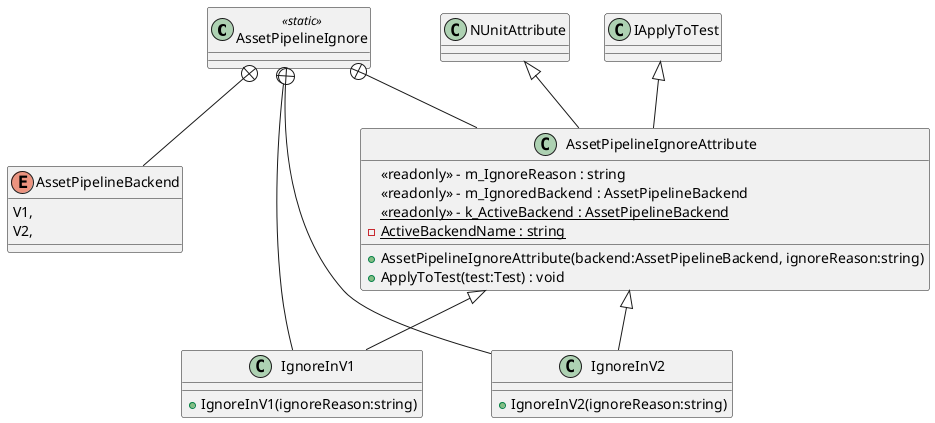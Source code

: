 @startuml
class AssetPipelineIgnore <<static>> {
}
enum AssetPipelineBackend {
    V1,
    V2,
}
class IgnoreInV1 {
    + IgnoreInV1(ignoreReason:string)
}
class IgnoreInV2 {
    + IgnoreInV2(ignoreReason:string)
}
class AssetPipelineIgnoreAttribute {
    <<readonly>> - m_IgnoreReason : string
    <<readonly>> - m_IgnoredBackend : AssetPipelineBackend
    {static} <<readonly>> - k_ActiveBackend : AssetPipelineBackend
    {static} - ActiveBackendName : string
    + AssetPipelineIgnoreAttribute(backend:AssetPipelineBackend, ignoreReason:string)
    + ApplyToTest(test:Test) : void
}
AssetPipelineIgnore +-- AssetPipelineBackend
AssetPipelineIgnore +-- IgnoreInV1
AssetPipelineIgnoreAttribute <|-- IgnoreInV1
AssetPipelineIgnore +-- IgnoreInV2
AssetPipelineIgnoreAttribute <|-- IgnoreInV2
AssetPipelineIgnore +-- AssetPipelineIgnoreAttribute
NUnitAttribute <|-- AssetPipelineIgnoreAttribute
IApplyToTest <|-- AssetPipelineIgnoreAttribute
@enduml

